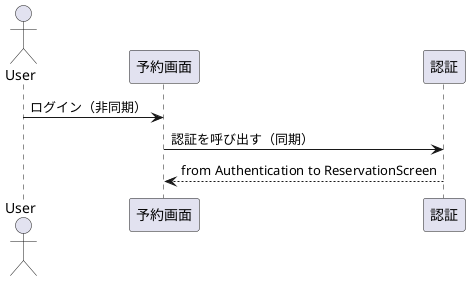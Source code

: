 @startuml 演習4-2
actor User
participant "予約画面" as ReservationScreen
participant "認証" as Authentication

User -> ReservationScreen: ログイン（非同期）
ReservationScreen -> Authentication: 認証を呼び出す（同期）
return from Authentication to ReservationScreen
@enduml
